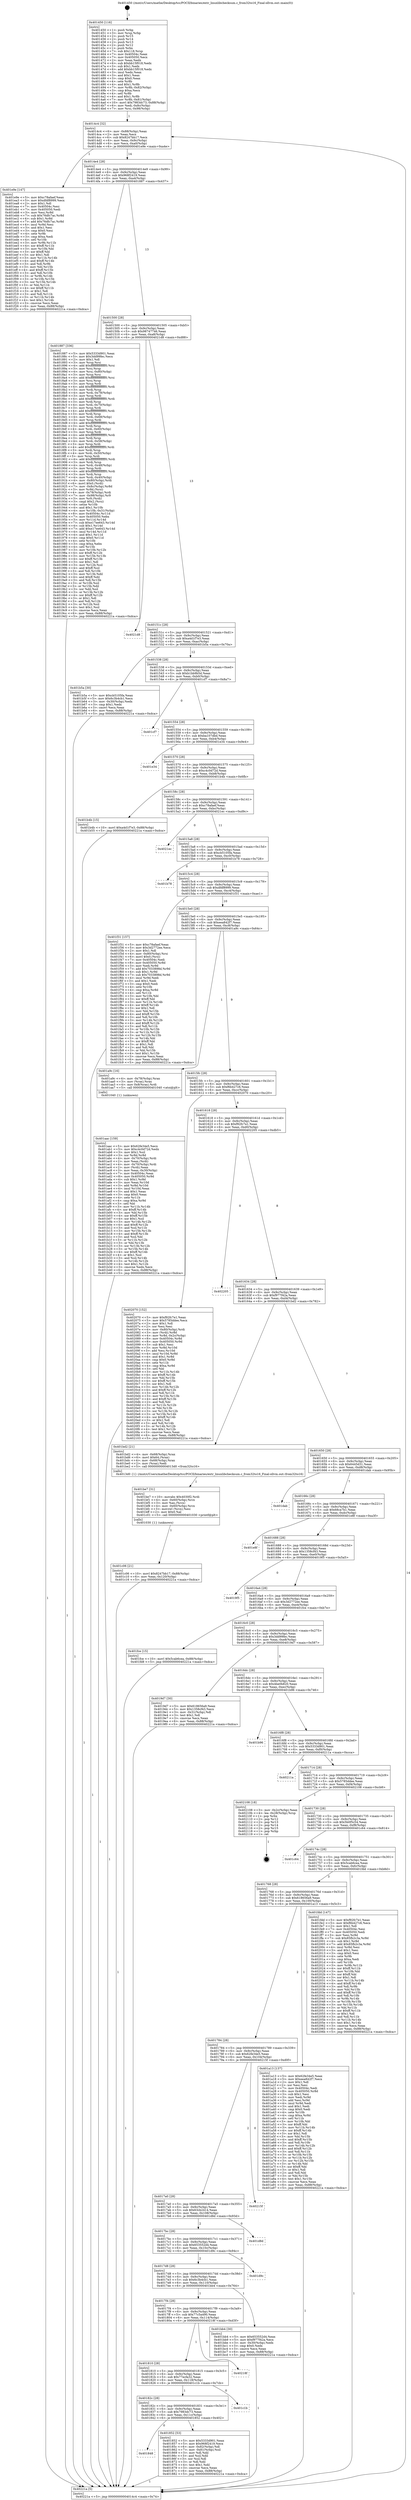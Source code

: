 digraph "0x401450" {
  label = "0x401450 (/mnt/c/Users/mathe/Desktop/tcc/POCII/binaries/extr_linuxlibchecksum.c_from32to16_Final-ollvm.out::main(0))"
  labelloc = "t"
  node[shape=record]

  Entry [label="",width=0.3,height=0.3,shape=circle,fillcolor=black,style=filled]
  "0x4014c4" [label="{
     0x4014c4 [32]\l
     | [instrs]\l
     &nbsp;&nbsp;0x4014c4 \<+6\>: mov -0x88(%rbp),%eax\l
     &nbsp;&nbsp;0x4014ca \<+2\>: mov %eax,%ecx\l
     &nbsp;&nbsp;0x4014cc \<+6\>: sub $0x8247bb17,%ecx\l
     &nbsp;&nbsp;0x4014d2 \<+6\>: mov %eax,-0x9c(%rbp)\l
     &nbsp;&nbsp;0x4014d8 \<+6\>: mov %ecx,-0xa0(%rbp)\l
     &nbsp;&nbsp;0x4014de \<+6\>: je 0000000000401e9e \<main+0xa4e\>\l
  }"]
  "0x401e9e" [label="{
     0x401e9e [147]\l
     | [instrs]\l
     &nbsp;&nbsp;0x401e9e \<+5\>: mov $0xc78afaef,%eax\l
     &nbsp;&nbsp;0x401ea3 \<+5\>: mov $0xdfdf8999,%ecx\l
     &nbsp;&nbsp;0x401ea8 \<+2\>: mov $0x1,%dl\l
     &nbsp;&nbsp;0x401eaa \<+7\>: mov 0x40504c,%esi\l
     &nbsp;&nbsp;0x401eb1 \<+7\>: mov 0x405050,%edi\l
     &nbsp;&nbsp;0x401eb8 \<+3\>: mov %esi,%r8d\l
     &nbsp;&nbsp;0x401ebb \<+7\>: sub $0x76dfc7ac,%r8d\l
     &nbsp;&nbsp;0x401ec2 \<+4\>: sub $0x1,%r8d\l
     &nbsp;&nbsp;0x401ec6 \<+7\>: add $0x76dfc7ac,%r8d\l
     &nbsp;&nbsp;0x401ecd \<+4\>: imul %r8d,%esi\l
     &nbsp;&nbsp;0x401ed1 \<+3\>: and $0x1,%esi\l
     &nbsp;&nbsp;0x401ed4 \<+3\>: cmp $0x0,%esi\l
     &nbsp;&nbsp;0x401ed7 \<+4\>: sete %r9b\l
     &nbsp;&nbsp;0x401edb \<+3\>: cmp $0xa,%edi\l
     &nbsp;&nbsp;0x401ede \<+4\>: setl %r10b\l
     &nbsp;&nbsp;0x401ee2 \<+3\>: mov %r9b,%r11b\l
     &nbsp;&nbsp;0x401ee5 \<+4\>: xor $0xff,%r11b\l
     &nbsp;&nbsp;0x401ee9 \<+3\>: mov %r10b,%bl\l
     &nbsp;&nbsp;0x401eec \<+3\>: xor $0xff,%bl\l
     &nbsp;&nbsp;0x401eef \<+3\>: xor $0x1,%dl\l
     &nbsp;&nbsp;0x401ef2 \<+3\>: mov %r11b,%r14b\l
     &nbsp;&nbsp;0x401ef5 \<+4\>: and $0xff,%r14b\l
     &nbsp;&nbsp;0x401ef9 \<+3\>: and %dl,%r9b\l
     &nbsp;&nbsp;0x401efc \<+3\>: mov %bl,%r15b\l
     &nbsp;&nbsp;0x401eff \<+4\>: and $0xff,%r15b\l
     &nbsp;&nbsp;0x401f03 \<+3\>: and %dl,%r10b\l
     &nbsp;&nbsp;0x401f06 \<+3\>: or %r9b,%r14b\l
     &nbsp;&nbsp;0x401f09 \<+3\>: or %r10b,%r15b\l
     &nbsp;&nbsp;0x401f0c \<+3\>: xor %r15b,%r14b\l
     &nbsp;&nbsp;0x401f0f \<+3\>: or %bl,%r11b\l
     &nbsp;&nbsp;0x401f12 \<+4\>: xor $0xff,%r11b\l
     &nbsp;&nbsp;0x401f16 \<+3\>: or $0x1,%dl\l
     &nbsp;&nbsp;0x401f19 \<+3\>: and %dl,%r11b\l
     &nbsp;&nbsp;0x401f1c \<+3\>: or %r11b,%r14b\l
     &nbsp;&nbsp;0x401f1f \<+4\>: test $0x1,%r14b\l
     &nbsp;&nbsp;0x401f23 \<+3\>: cmovne %ecx,%eax\l
     &nbsp;&nbsp;0x401f26 \<+6\>: mov %eax,-0x88(%rbp)\l
     &nbsp;&nbsp;0x401f2c \<+5\>: jmp 000000000040221a \<main+0xdca\>\l
  }"]
  "0x4014e4" [label="{
     0x4014e4 [28]\l
     | [instrs]\l
     &nbsp;&nbsp;0x4014e4 \<+5\>: jmp 00000000004014e9 \<main+0x99\>\l
     &nbsp;&nbsp;0x4014e9 \<+6\>: mov -0x9c(%rbp),%eax\l
     &nbsp;&nbsp;0x4014ef \<+5\>: sub $0x968f2419,%eax\l
     &nbsp;&nbsp;0x4014f4 \<+6\>: mov %eax,-0xa4(%rbp)\l
     &nbsp;&nbsp;0x4014fa \<+6\>: je 0000000000401887 \<main+0x437\>\l
  }"]
  Exit [label="",width=0.3,height=0.3,shape=circle,fillcolor=black,style=filled,peripheries=2]
  "0x401887" [label="{
     0x401887 [336]\l
     | [instrs]\l
     &nbsp;&nbsp;0x401887 \<+5\>: mov $0x5333d901,%eax\l
     &nbsp;&nbsp;0x40188c \<+5\>: mov $0x3dd99fec,%ecx\l
     &nbsp;&nbsp;0x401891 \<+2\>: mov $0x1,%dl\l
     &nbsp;&nbsp;0x401893 \<+3\>: mov %rsp,%rsi\l
     &nbsp;&nbsp;0x401896 \<+4\>: add $0xfffffffffffffff0,%rsi\l
     &nbsp;&nbsp;0x40189a \<+3\>: mov %rsi,%rsp\l
     &nbsp;&nbsp;0x40189d \<+4\>: mov %rsi,-0x80(%rbp)\l
     &nbsp;&nbsp;0x4018a1 \<+3\>: mov %rsp,%rsi\l
     &nbsp;&nbsp;0x4018a4 \<+4\>: add $0xfffffffffffffff0,%rsi\l
     &nbsp;&nbsp;0x4018a8 \<+3\>: mov %rsi,%rsp\l
     &nbsp;&nbsp;0x4018ab \<+3\>: mov %rsp,%rdi\l
     &nbsp;&nbsp;0x4018ae \<+4\>: add $0xfffffffffffffff0,%rdi\l
     &nbsp;&nbsp;0x4018b2 \<+3\>: mov %rdi,%rsp\l
     &nbsp;&nbsp;0x4018b5 \<+4\>: mov %rdi,-0x78(%rbp)\l
     &nbsp;&nbsp;0x4018b9 \<+3\>: mov %rsp,%rdi\l
     &nbsp;&nbsp;0x4018bc \<+4\>: add $0xfffffffffffffff0,%rdi\l
     &nbsp;&nbsp;0x4018c0 \<+3\>: mov %rdi,%rsp\l
     &nbsp;&nbsp;0x4018c3 \<+4\>: mov %rdi,-0x70(%rbp)\l
     &nbsp;&nbsp;0x4018c7 \<+3\>: mov %rsp,%rdi\l
     &nbsp;&nbsp;0x4018ca \<+4\>: add $0xfffffffffffffff0,%rdi\l
     &nbsp;&nbsp;0x4018ce \<+3\>: mov %rdi,%rsp\l
     &nbsp;&nbsp;0x4018d1 \<+4\>: mov %rdi,-0x68(%rbp)\l
     &nbsp;&nbsp;0x4018d5 \<+3\>: mov %rsp,%rdi\l
     &nbsp;&nbsp;0x4018d8 \<+4\>: add $0xfffffffffffffff0,%rdi\l
     &nbsp;&nbsp;0x4018dc \<+3\>: mov %rdi,%rsp\l
     &nbsp;&nbsp;0x4018df \<+4\>: mov %rdi,-0x60(%rbp)\l
     &nbsp;&nbsp;0x4018e3 \<+3\>: mov %rsp,%rdi\l
     &nbsp;&nbsp;0x4018e6 \<+4\>: add $0xfffffffffffffff0,%rdi\l
     &nbsp;&nbsp;0x4018ea \<+3\>: mov %rdi,%rsp\l
     &nbsp;&nbsp;0x4018ed \<+4\>: mov %rdi,-0x58(%rbp)\l
     &nbsp;&nbsp;0x4018f1 \<+3\>: mov %rsp,%rdi\l
     &nbsp;&nbsp;0x4018f4 \<+4\>: add $0xfffffffffffffff0,%rdi\l
     &nbsp;&nbsp;0x4018f8 \<+3\>: mov %rdi,%rsp\l
     &nbsp;&nbsp;0x4018fb \<+4\>: mov %rdi,-0x50(%rbp)\l
     &nbsp;&nbsp;0x4018ff \<+3\>: mov %rsp,%rdi\l
     &nbsp;&nbsp;0x401902 \<+4\>: add $0xfffffffffffffff0,%rdi\l
     &nbsp;&nbsp;0x401906 \<+3\>: mov %rdi,%rsp\l
     &nbsp;&nbsp;0x401909 \<+4\>: mov %rdi,-0x48(%rbp)\l
     &nbsp;&nbsp;0x40190d \<+3\>: mov %rsp,%rdi\l
     &nbsp;&nbsp;0x401910 \<+4\>: add $0xfffffffffffffff0,%rdi\l
     &nbsp;&nbsp;0x401914 \<+3\>: mov %rdi,%rsp\l
     &nbsp;&nbsp;0x401917 \<+4\>: mov %rdi,-0x40(%rbp)\l
     &nbsp;&nbsp;0x40191b \<+4\>: mov -0x80(%rbp),%rdi\l
     &nbsp;&nbsp;0x40191f \<+6\>: movl $0x0,(%rdi)\l
     &nbsp;&nbsp;0x401925 \<+7\>: mov -0x8c(%rbp),%r8d\l
     &nbsp;&nbsp;0x40192c \<+3\>: mov %r8d,(%rsi)\l
     &nbsp;&nbsp;0x40192f \<+4\>: mov -0x78(%rbp),%rdi\l
     &nbsp;&nbsp;0x401933 \<+7\>: mov -0x98(%rbp),%r9\l
     &nbsp;&nbsp;0x40193a \<+3\>: mov %r9,(%rdi)\l
     &nbsp;&nbsp;0x40193d \<+3\>: cmpl $0x2,(%rsi)\l
     &nbsp;&nbsp;0x401940 \<+4\>: setne %r10b\l
     &nbsp;&nbsp;0x401944 \<+4\>: and $0x1,%r10b\l
     &nbsp;&nbsp;0x401948 \<+4\>: mov %r10b,-0x31(%rbp)\l
     &nbsp;&nbsp;0x40194c \<+8\>: mov 0x40504c,%r11d\l
     &nbsp;&nbsp;0x401954 \<+7\>: mov 0x405050,%ebx\l
     &nbsp;&nbsp;0x40195b \<+3\>: mov %r11d,%r14d\l
     &nbsp;&nbsp;0x40195e \<+7\>: sub $0xe17ee643,%r14d\l
     &nbsp;&nbsp;0x401965 \<+4\>: sub $0x1,%r14d\l
     &nbsp;&nbsp;0x401969 \<+7\>: add $0xe17ee643,%r14d\l
     &nbsp;&nbsp;0x401970 \<+4\>: imul %r14d,%r11d\l
     &nbsp;&nbsp;0x401974 \<+4\>: and $0x1,%r11d\l
     &nbsp;&nbsp;0x401978 \<+4\>: cmp $0x0,%r11d\l
     &nbsp;&nbsp;0x40197c \<+4\>: sete %r10b\l
     &nbsp;&nbsp;0x401980 \<+3\>: cmp $0xa,%ebx\l
     &nbsp;&nbsp;0x401983 \<+4\>: setl %r15b\l
     &nbsp;&nbsp;0x401987 \<+3\>: mov %r10b,%r12b\l
     &nbsp;&nbsp;0x40198a \<+4\>: xor $0xff,%r12b\l
     &nbsp;&nbsp;0x40198e \<+3\>: mov %r15b,%r13b\l
     &nbsp;&nbsp;0x401991 \<+4\>: xor $0xff,%r13b\l
     &nbsp;&nbsp;0x401995 \<+3\>: xor $0x1,%dl\l
     &nbsp;&nbsp;0x401998 \<+3\>: mov %r12b,%sil\l
     &nbsp;&nbsp;0x40199b \<+4\>: and $0xff,%sil\l
     &nbsp;&nbsp;0x40199f \<+3\>: and %dl,%r10b\l
     &nbsp;&nbsp;0x4019a2 \<+3\>: mov %r13b,%dil\l
     &nbsp;&nbsp;0x4019a5 \<+4\>: and $0xff,%dil\l
     &nbsp;&nbsp;0x4019a9 \<+3\>: and %dl,%r15b\l
     &nbsp;&nbsp;0x4019ac \<+3\>: or %r10b,%sil\l
     &nbsp;&nbsp;0x4019af \<+3\>: or %r15b,%dil\l
     &nbsp;&nbsp;0x4019b2 \<+3\>: xor %dil,%sil\l
     &nbsp;&nbsp;0x4019b5 \<+3\>: or %r13b,%r12b\l
     &nbsp;&nbsp;0x4019b8 \<+4\>: xor $0xff,%r12b\l
     &nbsp;&nbsp;0x4019bc \<+3\>: or $0x1,%dl\l
     &nbsp;&nbsp;0x4019bf \<+3\>: and %dl,%r12b\l
     &nbsp;&nbsp;0x4019c2 \<+3\>: or %r12b,%sil\l
     &nbsp;&nbsp;0x4019c5 \<+4\>: test $0x1,%sil\l
     &nbsp;&nbsp;0x4019c9 \<+3\>: cmovne %ecx,%eax\l
     &nbsp;&nbsp;0x4019cc \<+6\>: mov %eax,-0x88(%rbp)\l
     &nbsp;&nbsp;0x4019d2 \<+5\>: jmp 000000000040221a \<main+0xdca\>\l
  }"]
  "0x401500" [label="{
     0x401500 [28]\l
     | [instrs]\l
     &nbsp;&nbsp;0x401500 \<+5\>: jmp 0000000000401505 \<main+0xb5\>\l
     &nbsp;&nbsp;0x401505 \<+6\>: mov -0x9c(%rbp),%eax\l
     &nbsp;&nbsp;0x40150b \<+5\>: sub $0x98747746,%eax\l
     &nbsp;&nbsp;0x401510 \<+6\>: mov %eax,-0xa8(%rbp)\l
     &nbsp;&nbsp;0x401516 \<+6\>: je 00000000004021d8 \<main+0xd88\>\l
  }"]
  "0x401c06" [label="{
     0x401c06 [21]\l
     | [instrs]\l
     &nbsp;&nbsp;0x401c06 \<+10\>: movl $0x8247bb17,-0x88(%rbp)\l
     &nbsp;&nbsp;0x401c10 \<+6\>: mov %eax,-0x120(%rbp)\l
     &nbsp;&nbsp;0x401c16 \<+5\>: jmp 000000000040221a \<main+0xdca\>\l
  }"]
  "0x4021d8" [label="{
     0x4021d8\l
  }", style=dashed]
  "0x40151c" [label="{
     0x40151c [28]\l
     | [instrs]\l
     &nbsp;&nbsp;0x40151c \<+5\>: jmp 0000000000401521 \<main+0xd1\>\l
     &nbsp;&nbsp;0x401521 \<+6\>: mov -0x9c(%rbp),%eax\l
     &nbsp;&nbsp;0x401527 \<+5\>: sub $0xa4d1f7e3,%eax\l
     &nbsp;&nbsp;0x40152c \<+6\>: mov %eax,-0xac(%rbp)\l
     &nbsp;&nbsp;0x401532 \<+6\>: je 0000000000401b5a \<main+0x70a\>\l
  }"]
  "0x401be7" [label="{
     0x401be7 [31]\l
     | [instrs]\l
     &nbsp;&nbsp;0x401be7 \<+10\>: movabs $0x4030f2,%rdi\l
     &nbsp;&nbsp;0x401bf1 \<+4\>: mov -0x60(%rbp),%rcx\l
     &nbsp;&nbsp;0x401bf5 \<+3\>: mov %ax,(%rcx)\l
     &nbsp;&nbsp;0x401bf8 \<+4\>: mov -0x60(%rbp),%rcx\l
     &nbsp;&nbsp;0x401bfc \<+3\>: movzwl (%rcx),%esi\l
     &nbsp;&nbsp;0x401bff \<+2\>: mov $0x0,%al\l
     &nbsp;&nbsp;0x401c01 \<+5\>: call 0000000000401030 \<printf@plt\>\l
     | [calls]\l
     &nbsp;&nbsp;0x401030 \{1\} (unknown)\l
  }"]
  "0x401b5a" [label="{
     0x401b5a [30]\l
     | [instrs]\l
     &nbsp;&nbsp;0x401b5a \<+5\>: mov $0xcb5105fa,%eax\l
     &nbsp;&nbsp;0x401b5f \<+5\>: mov $0x6c3b4cb1,%ecx\l
     &nbsp;&nbsp;0x401b64 \<+3\>: mov -0x30(%rbp),%edx\l
     &nbsp;&nbsp;0x401b67 \<+3\>: cmp $0x1,%edx\l
     &nbsp;&nbsp;0x401b6a \<+3\>: cmovl %ecx,%eax\l
     &nbsp;&nbsp;0x401b6d \<+6\>: mov %eax,-0x88(%rbp)\l
     &nbsp;&nbsp;0x401b73 \<+5\>: jmp 000000000040221a \<main+0xdca\>\l
  }"]
  "0x401538" [label="{
     0x401538 [28]\l
     | [instrs]\l
     &nbsp;&nbsp;0x401538 \<+5\>: jmp 000000000040153d \<main+0xed\>\l
     &nbsp;&nbsp;0x40153d \<+6\>: mov -0x9c(%rbp),%eax\l
     &nbsp;&nbsp;0x401543 \<+5\>: sub $0xb1bb9b5d,%eax\l
     &nbsp;&nbsp;0x401548 \<+6\>: mov %eax,-0xb0(%rbp)\l
     &nbsp;&nbsp;0x40154e \<+6\>: je 0000000000401cf7 \<main+0x8a7\>\l
  }"]
  "0x401aac" [label="{
     0x401aac [159]\l
     | [instrs]\l
     &nbsp;&nbsp;0x401aac \<+5\>: mov $0x62fe34e5,%ecx\l
     &nbsp;&nbsp;0x401ab1 \<+5\>: mov $0xc4c0d72d,%edx\l
     &nbsp;&nbsp;0x401ab6 \<+3\>: mov $0x1,%sil\l
     &nbsp;&nbsp;0x401ab9 \<+3\>: xor %r8d,%r8d\l
     &nbsp;&nbsp;0x401abc \<+4\>: mov -0x70(%rbp),%rdi\l
     &nbsp;&nbsp;0x401ac0 \<+2\>: mov %eax,(%rdi)\l
     &nbsp;&nbsp;0x401ac2 \<+4\>: mov -0x70(%rbp),%rdi\l
     &nbsp;&nbsp;0x401ac6 \<+2\>: mov (%rdi),%eax\l
     &nbsp;&nbsp;0x401ac8 \<+3\>: mov %eax,-0x30(%rbp)\l
     &nbsp;&nbsp;0x401acb \<+7\>: mov 0x40504c,%eax\l
     &nbsp;&nbsp;0x401ad2 \<+8\>: mov 0x405050,%r9d\l
     &nbsp;&nbsp;0x401ada \<+4\>: sub $0x1,%r8d\l
     &nbsp;&nbsp;0x401ade \<+3\>: mov %eax,%r10d\l
     &nbsp;&nbsp;0x401ae1 \<+3\>: add %r8d,%r10d\l
     &nbsp;&nbsp;0x401ae4 \<+4\>: imul %r10d,%eax\l
     &nbsp;&nbsp;0x401ae8 \<+3\>: and $0x1,%eax\l
     &nbsp;&nbsp;0x401aeb \<+3\>: cmp $0x0,%eax\l
     &nbsp;&nbsp;0x401aee \<+4\>: sete %r11b\l
     &nbsp;&nbsp;0x401af2 \<+4\>: cmp $0xa,%r9d\l
     &nbsp;&nbsp;0x401af6 \<+3\>: setl %bl\l
     &nbsp;&nbsp;0x401af9 \<+3\>: mov %r11b,%r14b\l
     &nbsp;&nbsp;0x401afc \<+4\>: xor $0xff,%r14b\l
     &nbsp;&nbsp;0x401b00 \<+3\>: mov %bl,%r15b\l
     &nbsp;&nbsp;0x401b03 \<+4\>: xor $0xff,%r15b\l
     &nbsp;&nbsp;0x401b07 \<+4\>: xor $0x1,%sil\l
     &nbsp;&nbsp;0x401b0b \<+3\>: mov %r14b,%r12b\l
     &nbsp;&nbsp;0x401b0e \<+4\>: and $0xff,%r12b\l
     &nbsp;&nbsp;0x401b12 \<+3\>: and %sil,%r11b\l
     &nbsp;&nbsp;0x401b15 \<+3\>: mov %r15b,%r13b\l
     &nbsp;&nbsp;0x401b18 \<+4\>: and $0xff,%r13b\l
     &nbsp;&nbsp;0x401b1c \<+3\>: and %sil,%bl\l
     &nbsp;&nbsp;0x401b1f \<+3\>: or %r11b,%r12b\l
     &nbsp;&nbsp;0x401b22 \<+3\>: or %bl,%r13b\l
     &nbsp;&nbsp;0x401b25 \<+3\>: xor %r13b,%r12b\l
     &nbsp;&nbsp;0x401b28 \<+3\>: or %r15b,%r14b\l
     &nbsp;&nbsp;0x401b2b \<+4\>: xor $0xff,%r14b\l
     &nbsp;&nbsp;0x401b2f \<+4\>: or $0x1,%sil\l
     &nbsp;&nbsp;0x401b33 \<+3\>: and %sil,%r14b\l
     &nbsp;&nbsp;0x401b36 \<+3\>: or %r14b,%r12b\l
     &nbsp;&nbsp;0x401b39 \<+4\>: test $0x1,%r12b\l
     &nbsp;&nbsp;0x401b3d \<+3\>: cmovne %edx,%ecx\l
     &nbsp;&nbsp;0x401b40 \<+6\>: mov %ecx,-0x88(%rbp)\l
     &nbsp;&nbsp;0x401b46 \<+5\>: jmp 000000000040221a \<main+0xdca\>\l
  }"]
  "0x401cf7" [label="{
     0x401cf7\l
  }", style=dashed]
  "0x401554" [label="{
     0x401554 [28]\l
     | [instrs]\l
     &nbsp;&nbsp;0x401554 \<+5\>: jmp 0000000000401559 \<main+0x109\>\l
     &nbsp;&nbsp;0x401559 \<+6\>: mov -0x9c(%rbp),%eax\l
     &nbsp;&nbsp;0x40155f \<+5\>: sub $0xba107dbd,%eax\l
     &nbsp;&nbsp;0x401564 \<+6\>: mov %eax,-0xb4(%rbp)\l
     &nbsp;&nbsp;0x40156a \<+6\>: je 0000000000401e34 \<main+0x9e4\>\l
  }"]
  "0x401450" [label="{
     0x401450 [116]\l
     | [instrs]\l
     &nbsp;&nbsp;0x401450 \<+1\>: push %rbp\l
     &nbsp;&nbsp;0x401451 \<+3\>: mov %rsp,%rbp\l
     &nbsp;&nbsp;0x401454 \<+2\>: push %r15\l
     &nbsp;&nbsp;0x401456 \<+2\>: push %r14\l
     &nbsp;&nbsp;0x401458 \<+2\>: push %r13\l
     &nbsp;&nbsp;0x40145a \<+2\>: push %r12\l
     &nbsp;&nbsp;0x40145c \<+1\>: push %rbx\l
     &nbsp;&nbsp;0x40145d \<+7\>: sub $0x118,%rsp\l
     &nbsp;&nbsp;0x401464 \<+7\>: mov 0x40504c,%eax\l
     &nbsp;&nbsp;0x40146b \<+7\>: mov 0x405050,%ecx\l
     &nbsp;&nbsp;0x401472 \<+2\>: mov %eax,%edx\l
     &nbsp;&nbsp;0x401474 \<+6\>: sub $0xbb15f018,%edx\l
     &nbsp;&nbsp;0x40147a \<+3\>: sub $0x1,%edx\l
     &nbsp;&nbsp;0x40147d \<+6\>: add $0xbb15f018,%edx\l
     &nbsp;&nbsp;0x401483 \<+3\>: imul %edx,%eax\l
     &nbsp;&nbsp;0x401486 \<+3\>: and $0x1,%eax\l
     &nbsp;&nbsp;0x401489 \<+3\>: cmp $0x0,%eax\l
     &nbsp;&nbsp;0x40148c \<+4\>: sete %r8b\l
     &nbsp;&nbsp;0x401490 \<+4\>: and $0x1,%r8b\l
     &nbsp;&nbsp;0x401494 \<+7\>: mov %r8b,-0x82(%rbp)\l
     &nbsp;&nbsp;0x40149b \<+3\>: cmp $0xa,%ecx\l
     &nbsp;&nbsp;0x40149e \<+4\>: setl %r8b\l
     &nbsp;&nbsp;0x4014a2 \<+4\>: and $0x1,%r8b\l
     &nbsp;&nbsp;0x4014a6 \<+7\>: mov %r8b,-0x81(%rbp)\l
     &nbsp;&nbsp;0x4014ad \<+10\>: movl $0x7983dc73,-0x88(%rbp)\l
     &nbsp;&nbsp;0x4014b7 \<+6\>: mov %edi,-0x8c(%rbp)\l
     &nbsp;&nbsp;0x4014bd \<+7\>: mov %rsi,-0x98(%rbp)\l
  }"]
  "0x401e34" [label="{
     0x401e34\l
  }", style=dashed]
  "0x401570" [label="{
     0x401570 [28]\l
     | [instrs]\l
     &nbsp;&nbsp;0x401570 \<+5\>: jmp 0000000000401575 \<main+0x125\>\l
     &nbsp;&nbsp;0x401575 \<+6\>: mov -0x9c(%rbp),%eax\l
     &nbsp;&nbsp;0x40157b \<+5\>: sub $0xc4c0d72d,%eax\l
     &nbsp;&nbsp;0x401580 \<+6\>: mov %eax,-0xb8(%rbp)\l
     &nbsp;&nbsp;0x401586 \<+6\>: je 0000000000401b4b \<main+0x6fb\>\l
  }"]
  "0x40221a" [label="{
     0x40221a [5]\l
     | [instrs]\l
     &nbsp;&nbsp;0x40221a \<+5\>: jmp 00000000004014c4 \<main+0x74\>\l
  }"]
  "0x401b4b" [label="{
     0x401b4b [15]\l
     | [instrs]\l
     &nbsp;&nbsp;0x401b4b \<+10\>: movl $0xa4d1f7e3,-0x88(%rbp)\l
     &nbsp;&nbsp;0x401b55 \<+5\>: jmp 000000000040221a \<main+0xdca\>\l
  }"]
  "0x40158c" [label="{
     0x40158c [28]\l
     | [instrs]\l
     &nbsp;&nbsp;0x40158c \<+5\>: jmp 0000000000401591 \<main+0x141\>\l
     &nbsp;&nbsp;0x401591 \<+6\>: mov -0x9c(%rbp),%eax\l
     &nbsp;&nbsp;0x401597 \<+5\>: sub $0xc78afaef,%eax\l
     &nbsp;&nbsp;0x40159c \<+6\>: mov %eax,-0xbc(%rbp)\l
     &nbsp;&nbsp;0x4015a2 \<+6\>: je 00000000004021ec \<main+0xd9c\>\l
  }"]
  "0x401848" [label="{
     0x401848\l
  }", style=dashed]
  "0x4021ec" [label="{
     0x4021ec\l
  }", style=dashed]
  "0x4015a8" [label="{
     0x4015a8 [28]\l
     | [instrs]\l
     &nbsp;&nbsp;0x4015a8 \<+5\>: jmp 00000000004015ad \<main+0x15d\>\l
     &nbsp;&nbsp;0x4015ad \<+6\>: mov -0x9c(%rbp),%eax\l
     &nbsp;&nbsp;0x4015b3 \<+5\>: sub $0xcb5105fa,%eax\l
     &nbsp;&nbsp;0x4015b8 \<+6\>: mov %eax,-0xc0(%rbp)\l
     &nbsp;&nbsp;0x4015be \<+6\>: je 0000000000401b78 \<main+0x728\>\l
  }"]
  "0x401852" [label="{
     0x401852 [53]\l
     | [instrs]\l
     &nbsp;&nbsp;0x401852 \<+5\>: mov $0x5333d901,%eax\l
     &nbsp;&nbsp;0x401857 \<+5\>: mov $0x968f2419,%ecx\l
     &nbsp;&nbsp;0x40185c \<+6\>: mov -0x82(%rbp),%dl\l
     &nbsp;&nbsp;0x401862 \<+7\>: mov -0x81(%rbp),%sil\l
     &nbsp;&nbsp;0x401869 \<+3\>: mov %dl,%dil\l
     &nbsp;&nbsp;0x40186c \<+3\>: and %sil,%dil\l
     &nbsp;&nbsp;0x40186f \<+3\>: xor %sil,%dl\l
     &nbsp;&nbsp;0x401872 \<+3\>: or %dl,%dil\l
     &nbsp;&nbsp;0x401875 \<+4\>: test $0x1,%dil\l
     &nbsp;&nbsp;0x401879 \<+3\>: cmovne %ecx,%eax\l
     &nbsp;&nbsp;0x40187c \<+6\>: mov %eax,-0x88(%rbp)\l
     &nbsp;&nbsp;0x401882 \<+5\>: jmp 000000000040221a \<main+0xdca\>\l
  }"]
  "0x401b78" [label="{
     0x401b78\l
  }", style=dashed]
  "0x4015c4" [label="{
     0x4015c4 [28]\l
     | [instrs]\l
     &nbsp;&nbsp;0x4015c4 \<+5\>: jmp 00000000004015c9 \<main+0x179\>\l
     &nbsp;&nbsp;0x4015c9 \<+6\>: mov -0x9c(%rbp),%eax\l
     &nbsp;&nbsp;0x4015cf \<+5\>: sub $0xdfdf8999,%eax\l
     &nbsp;&nbsp;0x4015d4 \<+6\>: mov %eax,-0xc4(%rbp)\l
     &nbsp;&nbsp;0x4015da \<+6\>: je 0000000000401f31 \<main+0xae1\>\l
  }"]
  "0x40182c" [label="{
     0x40182c [28]\l
     | [instrs]\l
     &nbsp;&nbsp;0x40182c \<+5\>: jmp 0000000000401831 \<main+0x3e1\>\l
     &nbsp;&nbsp;0x401831 \<+6\>: mov -0x9c(%rbp),%eax\l
     &nbsp;&nbsp;0x401837 \<+5\>: sub $0x7983dc73,%eax\l
     &nbsp;&nbsp;0x40183c \<+6\>: mov %eax,-0x11c(%rbp)\l
     &nbsp;&nbsp;0x401842 \<+6\>: je 0000000000401852 \<main+0x402\>\l
  }"]
  "0x401f31" [label="{
     0x401f31 [157]\l
     | [instrs]\l
     &nbsp;&nbsp;0x401f31 \<+5\>: mov $0xc78afaef,%eax\l
     &nbsp;&nbsp;0x401f36 \<+5\>: mov $0x3d2772ee,%ecx\l
     &nbsp;&nbsp;0x401f3b \<+2\>: mov $0x1,%dl\l
     &nbsp;&nbsp;0x401f3d \<+4\>: mov -0x80(%rbp),%rsi\l
     &nbsp;&nbsp;0x401f41 \<+6\>: movl $0x0,(%rsi)\l
     &nbsp;&nbsp;0x401f47 \<+7\>: mov 0x40504c,%edi\l
     &nbsp;&nbsp;0x401f4e \<+8\>: mov 0x405050,%r8d\l
     &nbsp;&nbsp;0x401f56 \<+3\>: mov %edi,%r9d\l
     &nbsp;&nbsp;0x401f59 \<+7\>: add $0x7033898d,%r9d\l
     &nbsp;&nbsp;0x401f60 \<+4\>: sub $0x1,%r9d\l
     &nbsp;&nbsp;0x401f64 \<+7\>: sub $0x7033898d,%r9d\l
     &nbsp;&nbsp;0x401f6b \<+4\>: imul %r9d,%edi\l
     &nbsp;&nbsp;0x401f6f \<+3\>: and $0x1,%edi\l
     &nbsp;&nbsp;0x401f72 \<+3\>: cmp $0x0,%edi\l
     &nbsp;&nbsp;0x401f75 \<+4\>: sete %r10b\l
     &nbsp;&nbsp;0x401f79 \<+4\>: cmp $0xa,%r8d\l
     &nbsp;&nbsp;0x401f7d \<+4\>: setl %r11b\l
     &nbsp;&nbsp;0x401f81 \<+3\>: mov %r10b,%bl\l
     &nbsp;&nbsp;0x401f84 \<+3\>: xor $0xff,%bl\l
     &nbsp;&nbsp;0x401f87 \<+3\>: mov %r11b,%r14b\l
     &nbsp;&nbsp;0x401f8a \<+4\>: xor $0xff,%r14b\l
     &nbsp;&nbsp;0x401f8e \<+3\>: xor $0x1,%dl\l
     &nbsp;&nbsp;0x401f91 \<+3\>: mov %bl,%r15b\l
     &nbsp;&nbsp;0x401f94 \<+4\>: and $0xff,%r15b\l
     &nbsp;&nbsp;0x401f98 \<+3\>: and %dl,%r10b\l
     &nbsp;&nbsp;0x401f9b \<+3\>: mov %r14b,%r12b\l
     &nbsp;&nbsp;0x401f9e \<+4\>: and $0xff,%r12b\l
     &nbsp;&nbsp;0x401fa2 \<+3\>: and %dl,%r11b\l
     &nbsp;&nbsp;0x401fa5 \<+3\>: or %r10b,%r15b\l
     &nbsp;&nbsp;0x401fa8 \<+3\>: or %r11b,%r12b\l
     &nbsp;&nbsp;0x401fab \<+3\>: xor %r12b,%r15b\l
     &nbsp;&nbsp;0x401fae \<+3\>: or %r14b,%bl\l
     &nbsp;&nbsp;0x401fb1 \<+3\>: xor $0xff,%bl\l
     &nbsp;&nbsp;0x401fb4 \<+3\>: or $0x1,%dl\l
     &nbsp;&nbsp;0x401fb7 \<+2\>: and %dl,%bl\l
     &nbsp;&nbsp;0x401fb9 \<+3\>: or %bl,%r15b\l
     &nbsp;&nbsp;0x401fbc \<+4\>: test $0x1,%r15b\l
     &nbsp;&nbsp;0x401fc0 \<+3\>: cmovne %ecx,%eax\l
     &nbsp;&nbsp;0x401fc3 \<+6\>: mov %eax,-0x88(%rbp)\l
     &nbsp;&nbsp;0x401fc9 \<+5\>: jmp 000000000040221a \<main+0xdca\>\l
  }"]
  "0x4015e0" [label="{
     0x4015e0 [28]\l
     | [instrs]\l
     &nbsp;&nbsp;0x4015e0 \<+5\>: jmp 00000000004015e5 \<main+0x195\>\l
     &nbsp;&nbsp;0x4015e5 \<+6\>: mov -0x9c(%rbp),%eax\l
     &nbsp;&nbsp;0x4015eb \<+5\>: sub $0xeea842f7,%eax\l
     &nbsp;&nbsp;0x4015f0 \<+6\>: mov %eax,-0xc8(%rbp)\l
     &nbsp;&nbsp;0x4015f6 \<+6\>: je 0000000000401a9c \<main+0x64c\>\l
  }"]
  "0x401c1b" [label="{
     0x401c1b\l
  }", style=dashed]
  "0x401a9c" [label="{
     0x401a9c [16]\l
     | [instrs]\l
     &nbsp;&nbsp;0x401a9c \<+4\>: mov -0x78(%rbp),%rax\l
     &nbsp;&nbsp;0x401aa0 \<+3\>: mov (%rax),%rax\l
     &nbsp;&nbsp;0x401aa3 \<+4\>: mov 0x8(%rax),%rdi\l
     &nbsp;&nbsp;0x401aa7 \<+5\>: call 0000000000401040 \<atoi@plt\>\l
     | [calls]\l
     &nbsp;&nbsp;0x401040 \{1\} (unknown)\l
  }"]
  "0x4015fc" [label="{
     0x4015fc [28]\l
     | [instrs]\l
     &nbsp;&nbsp;0x4015fc \<+5\>: jmp 0000000000401601 \<main+0x1b1\>\l
     &nbsp;&nbsp;0x401601 \<+6\>: mov -0x9c(%rbp),%eax\l
     &nbsp;&nbsp;0x401607 \<+5\>: sub $0xf6b427c6,%eax\l
     &nbsp;&nbsp;0x40160c \<+6\>: mov %eax,-0xcc(%rbp)\l
     &nbsp;&nbsp;0x401612 \<+6\>: je 0000000000402070 \<main+0xc20\>\l
  }"]
  "0x401810" [label="{
     0x401810 [28]\l
     | [instrs]\l
     &nbsp;&nbsp;0x401810 \<+5\>: jmp 0000000000401815 \<main+0x3c5\>\l
     &nbsp;&nbsp;0x401815 \<+6\>: mov -0x9c(%rbp),%eax\l
     &nbsp;&nbsp;0x40181b \<+5\>: sub $0x77ecfa32,%eax\l
     &nbsp;&nbsp;0x401820 \<+6\>: mov %eax,-0x118(%rbp)\l
     &nbsp;&nbsp;0x401826 \<+6\>: je 0000000000401c1b \<main+0x7cb\>\l
  }"]
  "0x402070" [label="{
     0x402070 [152]\l
     | [instrs]\l
     &nbsp;&nbsp;0x402070 \<+5\>: mov $0xf92fc7e1,%eax\l
     &nbsp;&nbsp;0x402075 \<+5\>: mov $0x5785ddee,%ecx\l
     &nbsp;&nbsp;0x40207a \<+2\>: mov $0x1,%dl\l
     &nbsp;&nbsp;0x40207c \<+2\>: xor %esi,%esi\l
     &nbsp;&nbsp;0x40207e \<+4\>: mov -0x80(%rbp),%rdi\l
     &nbsp;&nbsp;0x402082 \<+3\>: mov (%rdi),%r8d\l
     &nbsp;&nbsp;0x402085 \<+4\>: mov %r8d,-0x2c(%rbp)\l
     &nbsp;&nbsp;0x402089 \<+8\>: mov 0x40504c,%r8d\l
     &nbsp;&nbsp;0x402091 \<+8\>: mov 0x405050,%r9d\l
     &nbsp;&nbsp;0x402099 \<+3\>: sub $0x1,%esi\l
     &nbsp;&nbsp;0x40209c \<+3\>: mov %r8d,%r10d\l
     &nbsp;&nbsp;0x40209f \<+3\>: add %esi,%r10d\l
     &nbsp;&nbsp;0x4020a2 \<+4\>: imul %r10d,%r8d\l
     &nbsp;&nbsp;0x4020a6 \<+4\>: and $0x1,%r8d\l
     &nbsp;&nbsp;0x4020aa \<+4\>: cmp $0x0,%r8d\l
     &nbsp;&nbsp;0x4020ae \<+4\>: sete %r11b\l
     &nbsp;&nbsp;0x4020b2 \<+4\>: cmp $0xa,%r9d\l
     &nbsp;&nbsp;0x4020b6 \<+3\>: setl %bl\l
     &nbsp;&nbsp;0x4020b9 \<+3\>: mov %r11b,%r14b\l
     &nbsp;&nbsp;0x4020bc \<+4\>: xor $0xff,%r14b\l
     &nbsp;&nbsp;0x4020c0 \<+3\>: mov %bl,%r15b\l
     &nbsp;&nbsp;0x4020c3 \<+4\>: xor $0xff,%r15b\l
     &nbsp;&nbsp;0x4020c7 \<+3\>: xor $0x1,%dl\l
     &nbsp;&nbsp;0x4020ca \<+3\>: mov %r14b,%r12b\l
     &nbsp;&nbsp;0x4020cd \<+4\>: and $0xff,%r12b\l
     &nbsp;&nbsp;0x4020d1 \<+3\>: and %dl,%r11b\l
     &nbsp;&nbsp;0x4020d4 \<+3\>: mov %r15b,%r13b\l
     &nbsp;&nbsp;0x4020d7 \<+4\>: and $0xff,%r13b\l
     &nbsp;&nbsp;0x4020db \<+2\>: and %dl,%bl\l
     &nbsp;&nbsp;0x4020dd \<+3\>: or %r11b,%r12b\l
     &nbsp;&nbsp;0x4020e0 \<+3\>: or %bl,%r13b\l
     &nbsp;&nbsp;0x4020e3 \<+3\>: xor %r13b,%r12b\l
     &nbsp;&nbsp;0x4020e6 \<+3\>: or %r15b,%r14b\l
     &nbsp;&nbsp;0x4020e9 \<+4\>: xor $0xff,%r14b\l
     &nbsp;&nbsp;0x4020ed \<+3\>: or $0x1,%dl\l
     &nbsp;&nbsp;0x4020f0 \<+3\>: and %dl,%r14b\l
     &nbsp;&nbsp;0x4020f3 \<+3\>: or %r14b,%r12b\l
     &nbsp;&nbsp;0x4020f6 \<+4\>: test $0x1,%r12b\l
     &nbsp;&nbsp;0x4020fa \<+3\>: cmovne %ecx,%eax\l
     &nbsp;&nbsp;0x4020fd \<+6\>: mov %eax,-0x88(%rbp)\l
     &nbsp;&nbsp;0x402103 \<+5\>: jmp 000000000040221a \<main+0xdca\>\l
  }"]
  "0x401618" [label="{
     0x401618 [28]\l
     | [instrs]\l
     &nbsp;&nbsp;0x401618 \<+5\>: jmp 000000000040161d \<main+0x1cd\>\l
     &nbsp;&nbsp;0x40161d \<+6\>: mov -0x9c(%rbp),%eax\l
     &nbsp;&nbsp;0x401623 \<+5\>: sub $0xf92fc7e1,%eax\l
     &nbsp;&nbsp;0x401628 \<+6\>: mov %eax,-0xd0(%rbp)\l
     &nbsp;&nbsp;0x40162e \<+6\>: je 0000000000402205 \<main+0xdb5\>\l
  }"]
  "0x40218f" [label="{
     0x40218f\l
  }", style=dashed]
  "0x402205" [label="{
     0x402205\l
  }", style=dashed]
  "0x401634" [label="{
     0x401634 [28]\l
     | [instrs]\l
     &nbsp;&nbsp;0x401634 \<+5\>: jmp 0000000000401639 \<main+0x1e9\>\l
     &nbsp;&nbsp;0x401639 \<+6\>: mov -0x9c(%rbp),%eax\l
     &nbsp;&nbsp;0x40163f \<+5\>: sub $0xf977f42a,%eax\l
     &nbsp;&nbsp;0x401644 \<+6\>: mov %eax,-0xd4(%rbp)\l
     &nbsp;&nbsp;0x40164a \<+6\>: je 0000000000401bd2 \<main+0x782\>\l
  }"]
  "0x4017f4" [label="{
     0x4017f4 [28]\l
     | [instrs]\l
     &nbsp;&nbsp;0x4017f4 \<+5\>: jmp 00000000004017f9 \<main+0x3a9\>\l
     &nbsp;&nbsp;0x4017f9 \<+6\>: mov -0x9c(%rbp),%eax\l
     &nbsp;&nbsp;0x4017ff \<+5\>: sub $0x77c5a490,%eax\l
     &nbsp;&nbsp;0x401804 \<+6\>: mov %eax,-0x114(%rbp)\l
     &nbsp;&nbsp;0x40180a \<+6\>: je 000000000040218f \<main+0xd3f\>\l
  }"]
  "0x401bd2" [label="{
     0x401bd2 [21]\l
     | [instrs]\l
     &nbsp;&nbsp;0x401bd2 \<+4\>: mov -0x68(%rbp),%rax\l
     &nbsp;&nbsp;0x401bd6 \<+6\>: movl $0x64,(%rax)\l
     &nbsp;&nbsp;0x401bdc \<+4\>: mov -0x68(%rbp),%rax\l
     &nbsp;&nbsp;0x401be0 \<+2\>: mov (%rax),%edi\l
     &nbsp;&nbsp;0x401be2 \<+5\>: call 00000000004013d0 \<from32to16\>\l
     | [calls]\l
     &nbsp;&nbsp;0x4013d0 \{1\} (/mnt/c/Users/mathe/Desktop/tcc/POCII/binaries/extr_linuxlibchecksum.c_from32to16_Final-ollvm.out::from32to16)\l
  }"]
  "0x401650" [label="{
     0x401650 [28]\l
     | [instrs]\l
     &nbsp;&nbsp;0x401650 \<+5\>: jmp 0000000000401655 \<main+0x205\>\l
     &nbsp;&nbsp;0x401655 \<+6\>: mov -0x9c(%rbp),%eax\l
     &nbsp;&nbsp;0x40165b \<+5\>: sub $0x6445d31,%eax\l
     &nbsp;&nbsp;0x401660 \<+6\>: mov %eax,-0xd8(%rbp)\l
     &nbsp;&nbsp;0x401666 \<+6\>: je 0000000000401dab \<main+0x95b\>\l
  }"]
  "0x401bb4" [label="{
     0x401bb4 [30]\l
     | [instrs]\l
     &nbsp;&nbsp;0x401bb4 \<+5\>: mov $0x653552d4,%eax\l
     &nbsp;&nbsp;0x401bb9 \<+5\>: mov $0xf977f42a,%ecx\l
     &nbsp;&nbsp;0x401bbe \<+3\>: mov -0x30(%rbp),%edx\l
     &nbsp;&nbsp;0x401bc1 \<+3\>: cmp $0x0,%edx\l
     &nbsp;&nbsp;0x401bc4 \<+3\>: cmove %ecx,%eax\l
     &nbsp;&nbsp;0x401bc7 \<+6\>: mov %eax,-0x88(%rbp)\l
     &nbsp;&nbsp;0x401bcd \<+5\>: jmp 000000000040221a \<main+0xdca\>\l
  }"]
  "0x401dab" [label="{
     0x401dab\l
  }", style=dashed]
  "0x40166c" [label="{
     0x40166c [28]\l
     | [instrs]\l
     &nbsp;&nbsp;0x40166c \<+5\>: jmp 0000000000401671 \<main+0x221\>\l
     &nbsp;&nbsp;0x401671 \<+6\>: mov -0x9c(%rbp),%eax\l
     &nbsp;&nbsp;0x401677 \<+5\>: sub $0x68ca7b1,%eax\l
     &nbsp;&nbsp;0x40167c \<+6\>: mov %eax,-0xdc(%rbp)\l
     &nbsp;&nbsp;0x401682 \<+6\>: je 0000000000401e8f \<main+0xa3f\>\l
  }"]
  "0x4017d8" [label="{
     0x4017d8 [28]\l
     | [instrs]\l
     &nbsp;&nbsp;0x4017d8 \<+5\>: jmp 00000000004017dd \<main+0x38d\>\l
     &nbsp;&nbsp;0x4017dd \<+6\>: mov -0x9c(%rbp),%eax\l
     &nbsp;&nbsp;0x4017e3 \<+5\>: sub $0x6c3b4cb1,%eax\l
     &nbsp;&nbsp;0x4017e8 \<+6\>: mov %eax,-0x110(%rbp)\l
     &nbsp;&nbsp;0x4017ee \<+6\>: je 0000000000401bb4 \<main+0x764\>\l
  }"]
  "0x401e8f" [label="{
     0x401e8f\l
  }", style=dashed]
  "0x401688" [label="{
     0x401688 [28]\l
     | [instrs]\l
     &nbsp;&nbsp;0x401688 \<+5\>: jmp 000000000040168d \<main+0x23d\>\l
     &nbsp;&nbsp;0x40168d \<+6\>: mov -0x9c(%rbp),%eax\l
     &nbsp;&nbsp;0x401693 \<+5\>: sub $0x1358cf43,%eax\l
     &nbsp;&nbsp;0x401698 \<+6\>: mov %eax,-0xe0(%rbp)\l
     &nbsp;&nbsp;0x40169e \<+6\>: je 00000000004019f5 \<main+0x5a5\>\l
  }"]
  "0x401d9c" [label="{
     0x401d9c\l
  }", style=dashed]
  "0x4019f5" [label="{
     0x4019f5\l
  }", style=dashed]
  "0x4016a4" [label="{
     0x4016a4 [28]\l
     | [instrs]\l
     &nbsp;&nbsp;0x4016a4 \<+5\>: jmp 00000000004016a9 \<main+0x259\>\l
     &nbsp;&nbsp;0x4016a9 \<+6\>: mov -0x9c(%rbp),%eax\l
     &nbsp;&nbsp;0x4016af \<+5\>: sub $0x3d2772ee,%eax\l
     &nbsp;&nbsp;0x4016b4 \<+6\>: mov %eax,-0xe4(%rbp)\l
     &nbsp;&nbsp;0x4016ba \<+6\>: je 0000000000401fce \<main+0xb7e\>\l
  }"]
  "0x4017bc" [label="{
     0x4017bc [28]\l
     | [instrs]\l
     &nbsp;&nbsp;0x4017bc \<+5\>: jmp 00000000004017c1 \<main+0x371\>\l
     &nbsp;&nbsp;0x4017c1 \<+6\>: mov -0x9c(%rbp),%eax\l
     &nbsp;&nbsp;0x4017c7 \<+5\>: sub $0x653552d4,%eax\l
     &nbsp;&nbsp;0x4017cc \<+6\>: mov %eax,-0x10c(%rbp)\l
     &nbsp;&nbsp;0x4017d2 \<+6\>: je 0000000000401d9c \<main+0x94c\>\l
  }"]
  "0x401fce" [label="{
     0x401fce [15]\l
     | [instrs]\l
     &nbsp;&nbsp;0x401fce \<+10\>: movl $0x5cab6cea,-0x88(%rbp)\l
     &nbsp;&nbsp;0x401fd8 \<+5\>: jmp 000000000040221a \<main+0xdca\>\l
  }"]
  "0x4016c0" [label="{
     0x4016c0 [28]\l
     | [instrs]\l
     &nbsp;&nbsp;0x4016c0 \<+5\>: jmp 00000000004016c5 \<main+0x275\>\l
     &nbsp;&nbsp;0x4016c5 \<+6\>: mov -0x9c(%rbp),%eax\l
     &nbsp;&nbsp;0x4016cb \<+5\>: sub $0x3dd99fec,%eax\l
     &nbsp;&nbsp;0x4016d0 \<+6\>: mov %eax,-0xe8(%rbp)\l
     &nbsp;&nbsp;0x4016d6 \<+6\>: je 00000000004019d7 \<main+0x587\>\l
  }"]
  "0x401d8d" [label="{
     0x401d8d\l
  }", style=dashed]
  "0x4019d7" [label="{
     0x4019d7 [30]\l
     | [instrs]\l
     &nbsp;&nbsp;0x4019d7 \<+5\>: mov $0x618656a9,%eax\l
     &nbsp;&nbsp;0x4019dc \<+5\>: mov $0x1358cf43,%ecx\l
     &nbsp;&nbsp;0x4019e1 \<+3\>: mov -0x31(%rbp),%dl\l
     &nbsp;&nbsp;0x4019e4 \<+3\>: test $0x1,%dl\l
     &nbsp;&nbsp;0x4019e7 \<+3\>: cmovne %ecx,%eax\l
     &nbsp;&nbsp;0x4019ea \<+6\>: mov %eax,-0x88(%rbp)\l
     &nbsp;&nbsp;0x4019f0 \<+5\>: jmp 000000000040221a \<main+0xdca\>\l
  }"]
  "0x4016dc" [label="{
     0x4016dc [28]\l
     | [instrs]\l
     &nbsp;&nbsp;0x4016dc \<+5\>: jmp 00000000004016e1 \<main+0x291\>\l
     &nbsp;&nbsp;0x4016e1 \<+6\>: mov -0x9c(%rbp),%eax\l
     &nbsp;&nbsp;0x4016e7 \<+5\>: sub $0x4be0b820,%eax\l
     &nbsp;&nbsp;0x4016ec \<+6\>: mov %eax,-0xec(%rbp)\l
     &nbsp;&nbsp;0x4016f2 \<+6\>: je 0000000000401b96 \<main+0x746\>\l
  }"]
  "0x4017a0" [label="{
     0x4017a0 [28]\l
     | [instrs]\l
     &nbsp;&nbsp;0x4017a0 \<+5\>: jmp 00000000004017a5 \<main+0x355\>\l
     &nbsp;&nbsp;0x4017a5 \<+6\>: mov -0x9c(%rbp),%eax\l
     &nbsp;&nbsp;0x4017ab \<+5\>: sub $0x63cb2414,%eax\l
     &nbsp;&nbsp;0x4017b0 \<+6\>: mov %eax,-0x108(%rbp)\l
     &nbsp;&nbsp;0x4017b6 \<+6\>: je 0000000000401d8d \<main+0x93d\>\l
  }"]
  "0x401b96" [label="{
     0x401b96\l
  }", style=dashed]
  "0x4016f8" [label="{
     0x4016f8 [28]\l
     | [instrs]\l
     &nbsp;&nbsp;0x4016f8 \<+5\>: jmp 00000000004016fd \<main+0x2ad\>\l
     &nbsp;&nbsp;0x4016fd \<+6\>: mov -0x9c(%rbp),%eax\l
     &nbsp;&nbsp;0x401703 \<+5\>: sub $0x5333d901,%eax\l
     &nbsp;&nbsp;0x401708 \<+6\>: mov %eax,-0xf0(%rbp)\l
     &nbsp;&nbsp;0x40170e \<+6\>: je 000000000040211a \<main+0xcca\>\l
  }"]
  "0x40215f" [label="{
     0x40215f\l
  }", style=dashed]
  "0x40211a" [label="{
     0x40211a\l
  }", style=dashed]
  "0x401714" [label="{
     0x401714 [28]\l
     | [instrs]\l
     &nbsp;&nbsp;0x401714 \<+5\>: jmp 0000000000401719 \<main+0x2c9\>\l
     &nbsp;&nbsp;0x401719 \<+6\>: mov -0x9c(%rbp),%eax\l
     &nbsp;&nbsp;0x40171f \<+5\>: sub $0x5785ddee,%eax\l
     &nbsp;&nbsp;0x401724 \<+6\>: mov %eax,-0xf4(%rbp)\l
     &nbsp;&nbsp;0x40172a \<+6\>: je 0000000000402108 \<main+0xcb8\>\l
  }"]
  "0x401784" [label="{
     0x401784 [28]\l
     | [instrs]\l
     &nbsp;&nbsp;0x401784 \<+5\>: jmp 0000000000401789 \<main+0x339\>\l
     &nbsp;&nbsp;0x401789 \<+6\>: mov -0x9c(%rbp),%eax\l
     &nbsp;&nbsp;0x40178f \<+5\>: sub $0x62fe34e5,%eax\l
     &nbsp;&nbsp;0x401794 \<+6\>: mov %eax,-0x104(%rbp)\l
     &nbsp;&nbsp;0x40179a \<+6\>: je 000000000040215f \<main+0xd0f\>\l
  }"]
  "0x402108" [label="{
     0x402108 [18]\l
     | [instrs]\l
     &nbsp;&nbsp;0x402108 \<+3\>: mov -0x2c(%rbp),%eax\l
     &nbsp;&nbsp;0x40210b \<+4\>: lea -0x28(%rbp),%rsp\l
     &nbsp;&nbsp;0x40210f \<+1\>: pop %rbx\l
     &nbsp;&nbsp;0x402110 \<+2\>: pop %r12\l
     &nbsp;&nbsp;0x402112 \<+2\>: pop %r13\l
     &nbsp;&nbsp;0x402114 \<+2\>: pop %r14\l
     &nbsp;&nbsp;0x402116 \<+2\>: pop %r15\l
     &nbsp;&nbsp;0x402118 \<+1\>: pop %rbp\l
     &nbsp;&nbsp;0x402119 \<+1\>: ret\l
  }"]
  "0x401730" [label="{
     0x401730 [28]\l
     | [instrs]\l
     &nbsp;&nbsp;0x401730 \<+5\>: jmp 0000000000401735 \<main+0x2e5\>\l
     &nbsp;&nbsp;0x401735 \<+6\>: mov -0x9c(%rbp),%eax\l
     &nbsp;&nbsp;0x40173b \<+5\>: sub $0x5b0f5c54,%eax\l
     &nbsp;&nbsp;0x401740 \<+6\>: mov %eax,-0xf8(%rbp)\l
     &nbsp;&nbsp;0x401746 \<+6\>: je 0000000000401c64 \<main+0x814\>\l
  }"]
  "0x401a13" [label="{
     0x401a13 [137]\l
     | [instrs]\l
     &nbsp;&nbsp;0x401a13 \<+5\>: mov $0x62fe34e5,%eax\l
     &nbsp;&nbsp;0x401a18 \<+5\>: mov $0xeea842f7,%ecx\l
     &nbsp;&nbsp;0x401a1d \<+2\>: mov $0x1,%dl\l
     &nbsp;&nbsp;0x401a1f \<+2\>: xor %esi,%esi\l
     &nbsp;&nbsp;0x401a21 \<+7\>: mov 0x40504c,%edi\l
     &nbsp;&nbsp;0x401a28 \<+8\>: mov 0x405050,%r8d\l
     &nbsp;&nbsp;0x401a30 \<+3\>: sub $0x1,%esi\l
     &nbsp;&nbsp;0x401a33 \<+3\>: mov %edi,%r9d\l
     &nbsp;&nbsp;0x401a36 \<+3\>: add %esi,%r9d\l
     &nbsp;&nbsp;0x401a39 \<+4\>: imul %r9d,%edi\l
     &nbsp;&nbsp;0x401a3d \<+3\>: and $0x1,%edi\l
     &nbsp;&nbsp;0x401a40 \<+3\>: cmp $0x0,%edi\l
     &nbsp;&nbsp;0x401a43 \<+4\>: sete %r10b\l
     &nbsp;&nbsp;0x401a47 \<+4\>: cmp $0xa,%r8d\l
     &nbsp;&nbsp;0x401a4b \<+4\>: setl %r11b\l
     &nbsp;&nbsp;0x401a4f \<+3\>: mov %r10b,%bl\l
     &nbsp;&nbsp;0x401a52 \<+3\>: xor $0xff,%bl\l
     &nbsp;&nbsp;0x401a55 \<+3\>: mov %r11b,%r14b\l
     &nbsp;&nbsp;0x401a58 \<+4\>: xor $0xff,%r14b\l
     &nbsp;&nbsp;0x401a5c \<+3\>: xor $0x1,%dl\l
     &nbsp;&nbsp;0x401a5f \<+3\>: mov %bl,%r15b\l
     &nbsp;&nbsp;0x401a62 \<+4\>: and $0xff,%r15b\l
     &nbsp;&nbsp;0x401a66 \<+3\>: and %dl,%r10b\l
     &nbsp;&nbsp;0x401a69 \<+3\>: mov %r14b,%r12b\l
     &nbsp;&nbsp;0x401a6c \<+4\>: and $0xff,%r12b\l
     &nbsp;&nbsp;0x401a70 \<+3\>: and %dl,%r11b\l
     &nbsp;&nbsp;0x401a73 \<+3\>: or %r10b,%r15b\l
     &nbsp;&nbsp;0x401a76 \<+3\>: or %r11b,%r12b\l
     &nbsp;&nbsp;0x401a79 \<+3\>: xor %r12b,%r15b\l
     &nbsp;&nbsp;0x401a7c \<+3\>: or %r14b,%bl\l
     &nbsp;&nbsp;0x401a7f \<+3\>: xor $0xff,%bl\l
     &nbsp;&nbsp;0x401a82 \<+3\>: or $0x1,%dl\l
     &nbsp;&nbsp;0x401a85 \<+2\>: and %dl,%bl\l
     &nbsp;&nbsp;0x401a87 \<+3\>: or %bl,%r15b\l
     &nbsp;&nbsp;0x401a8a \<+4\>: test $0x1,%r15b\l
     &nbsp;&nbsp;0x401a8e \<+3\>: cmovne %ecx,%eax\l
     &nbsp;&nbsp;0x401a91 \<+6\>: mov %eax,-0x88(%rbp)\l
     &nbsp;&nbsp;0x401a97 \<+5\>: jmp 000000000040221a \<main+0xdca\>\l
  }"]
  "0x401c64" [label="{
     0x401c64\l
  }", style=dashed]
  "0x40174c" [label="{
     0x40174c [28]\l
     | [instrs]\l
     &nbsp;&nbsp;0x40174c \<+5\>: jmp 0000000000401751 \<main+0x301\>\l
     &nbsp;&nbsp;0x401751 \<+6\>: mov -0x9c(%rbp),%eax\l
     &nbsp;&nbsp;0x401757 \<+5\>: sub $0x5cab6cea,%eax\l
     &nbsp;&nbsp;0x40175c \<+6\>: mov %eax,-0xfc(%rbp)\l
     &nbsp;&nbsp;0x401762 \<+6\>: je 0000000000401fdd \<main+0xb8d\>\l
  }"]
  "0x401768" [label="{
     0x401768 [28]\l
     | [instrs]\l
     &nbsp;&nbsp;0x401768 \<+5\>: jmp 000000000040176d \<main+0x31d\>\l
     &nbsp;&nbsp;0x40176d \<+6\>: mov -0x9c(%rbp),%eax\l
     &nbsp;&nbsp;0x401773 \<+5\>: sub $0x618656a9,%eax\l
     &nbsp;&nbsp;0x401778 \<+6\>: mov %eax,-0x100(%rbp)\l
     &nbsp;&nbsp;0x40177e \<+6\>: je 0000000000401a13 \<main+0x5c3\>\l
  }"]
  "0x401fdd" [label="{
     0x401fdd [147]\l
     | [instrs]\l
     &nbsp;&nbsp;0x401fdd \<+5\>: mov $0xf92fc7e1,%eax\l
     &nbsp;&nbsp;0x401fe2 \<+5\>: mov $0xf6b427c6,%ecx\l
     &nbsp;&nbsp;0x401fe7 \<+2\>: mov $0x1,%dl\l
     &nbsp;&nbsp;0x401fe9 \<+7\>: mov 0x40504c,%esi\l
     &nbsp;&nbsp;0x401ff0 \<+7\>: mov 0x405050,%edi\l
     &nbsp;&nbsp;0x401ff7 \<+3\>: mov %esi,%r8d\l
     &nbsp;&nbsp;0x401ffa \<+7\>: sub $0x85fb2c3a,%r8d\l
     &nbsp;&nbsp;0x402001 \<+4\>: sub $0x1,%r8d\l
     &nbsp;&nbsp;0x402005 \<+7\>: add $0x85fb2c3a,%r8d\l
     &nbsp;&nbsp;0x40200c \<+4\>: imul %r8d,%esi\l
     &nbsp;&nbsp;0x402010 \<+3\>: and $0x1,%esi\l
     &nbsp;&nbsp;0x402013 \<+3\>: cmp $0x0,%esi\l
     &nbsp;&nbsp;0x402016 \<+4\>: sete %r9b\l
     &nbsp;&nbsp;0x40201a \<+3\>: cmp $0xa,%edi\l
     &nbsp;&nbsp;0x40201d \<+4\>: setl %r10b\l
     &nbsp;&nbsp;0x402021 \<+3\>: mov %r9b,%r11b\l
     &nbsp;&nbsp;0x402024 \<+4\>: xor $0xff,%r11b\l
     &nbsp;&nbsp;0x402028 \<+3\>: mov %r10b,%bl\l
     &nbsp;&nbsp;0x40202b \<+3\>: xor $0xff,%bl\l
     &nbsp;&nbsp;0x40202e \<+3\>: xor $0x1,%dl\l
     &nbsp;&nbsp;0x402031 \<+3\>: mov %r11b,%r14b\l
     &nbsp;&nbsp;0x402034 \<+4\>: and $0xff,%r14b\l
     &nbsp;&nbsp;0x402038 \<+3\>: and %dl,%r9b\l
     &nbsp;&nbsp;0x40203b \<+3\>: mov %bl,%r15b\l
     &nbsp;&nbsp;0x40203e \<+4\>: and $0xff,%r15b\l
     &nbsp;&nbsp;0x402042 \<+3\>: and %dl,%r10b\l
     &nbsp;&nbsp;0x402045 \<+3\>: or %r9b,%r14b\l
     &nbsp;&nbsp;0x402048 \<+3\>: or %r10b,%r15b\l
     &nbsp;&nbsp;0x40204b \<+3\>: xor %r15b,%r14b\l
     &nbsp;&nbsp;0x40204e \<+3\>: or %bl,%r11b\l
     &nbsp;&nbsp;0x402051 \<+4\>: xor $0xff,%r11b\l
     &nbsp;&nbsp;0x402055 \<+3\>: or $0x1,%dl\l
     &nbsp;&nbsp;0x402058 \<+3\>: and %dl,%r11b\l
     &nbsp;&nbsp;0x40205b \<+3\>: or %r11b,%r14b\l
     &nbsp;&nbsp;0x40205e \<+4\>: test $0x1,%r14b\l
     &nbsp;&nbsp;0x402062 \<+3\>: cmovne %ecx,%eax\l
     &nbsp;&nbsp;0x402065 \<+6\>: mov %eax,-0x88(%rbp)\l
     &nbsp;&nbsp;0x40206b \<+5\>: jmp 000000000040221a \<main+0xdca\>\l
  }"]
  Entry -> "0x401450" [label=" 1"]
  "0x4014c4" -> "0x401e9e" [label=" 1"]
  "0x4014c4" -> "0x4014e4" [label=" 14"]
  "0x402108" -> Exit [label=" 1"]
  "0x4014e4" -> "0x401887" [label=" 1"]
  "0x4014e4" -> "0x401500" [label=" 13"]
  "0x402070" -> "0x40221a" [label=" 1"]
  "0x401500" -> "0x4021d8" [label=" 0"]
  "0x401500" -> "0x40151c" [label=" 13"]
  "0x401fdd" -> "0x40221a" [label=" 1"]
  "0x40151c" -> "0x401b5a" [label=" 1"]
  "0x40151c" -> "0x401538" [label=" 12"]
  "0x401fce" -> "0x40221a" [label=" 1"]
  "0x401538" -> "0x401cf7" [label=" 0"]
  "0x401538" -> "0x401554" [label=" 12"]
  "0x401f31" -> "0x40221a" [label=" 1"]
  "0x401554" -> "0x401e34" [label=" 0"]
  "0x401554" -> "0x401570" [label=" 12"]
  "0x401c06" -> "0x40221a" [label=" 1"]
  "0x401570" -> "0x401b4b" [label=" 1"]
  "0x401570" -> "0x40158c" [label=" 11"]
  "0x401be7" -> "0x401c06" [label=" 1"]
  "0x40158c" -> "0x4021ec" [label=" 0"]
  "0x40158c" -> "0x4015a8" [label=" 11"]
  "0x401bd2" -> "0x401be7" [label=" 1"]
  "0x4015a8" -> "0x401b78" [label=" 0"]
  "0x4015a8" -> "0x4015c4" [label=" 11"]
  "0x401bb4" -> "0x40221a" [label=" 1"]
  "0x4015c4" -> "0x401f31" [label=" 1"]
  "0x4015c4" -> "0x4015e0" [label=" 10"]
  "0x401b4b" -> "0x40221a" [label=" 1"]
  "0x4015e0" -> "0x401a9c" [label=" 1"]
  "0x4015e0" -> "0x4015fc" [label=" 9"]
  "0x401aac" -> "0x40221a" [label=" 1"]
  "0x4015fc" -> "0x402070" [label=" 1"]
  "0x4015fc" -> "0x401618" [label=" 8"]
  "0x401a13" -> "0x40221a" [label=" 1"]
  "0x401618" -> "0x402205" [label=" 0"]
  "0x401618" -> "0x401634" [label=" 8"]
  "0x4019d7" -> "0x40221a" [label=" 1"]
  "0x401634" -> "0x401bd2" [label=" 1"]
  "0x401634" -> "0x401650" [label=" 7"]
  "0x401e9e" -> "0x40221a" [label=" 1"]
  "0x401650" -> "0x401dab" [label=" 0"]
  "0x401650" -> "0x40166c" [label=" 7"]
  "0x40221a" -> "0x4014c4" [label=" 14"]
  "0x40166c" -> "0x401e8f" [label=" 0"]
  "0x40166c" -> "0x401688" [label=" 7"]
  "0x401852" -> "0x40221a" [label=" 1"]
  "0x401688" -> "0x4019f5" [label=" 0"]
  "0x401688" -> "0x4016a4" [label=" 7"]
  "0x40182c" -> "0x401848" [label=" 0"]
  "0x4016a4" -> "0x401fce" [label=" 1"]
  "0x4016a4" -> "0x4016c0" [label=" 6"]
  "0x401b5a" -> "0x40221a" [label=" 1"]
  "0x4016c0" -> "0x4019d7" [label=" 1"]
  "0x4016c0" -> "0x4016dc" [label=" 5"]
  "0x401810" -> "0x40182c" [label=" 1"]
  "0x4016dc" -> "0x401b96" [label=" 0"]
  "0x4016dc" -> "0x4016f8" [label=" 5"]
  "0x401a9c" -> "0x401aac" [label=" 1"]
  "0x4016f8" -> "0x40211a" [label=" 0"]
  "0x4016f8" -> "0x401714" [label=" 5"]
  "0x4017f4" -> "0x401810" [label=" 1"]
  "0x401714" -> "0x402108" [label=" 1"]
  "0x401714" -> "0x401730" [label=" 4"]
  "0x401887" -> "0x40221a" [label=" 1"]
  "0x401730" -> "0x401c64" [label=" 0"]
  "0x401730" -> "0x40174c" [label=" 4"]
  "0x4017d8" -> "0x4017f4" [label=" 1"]
  "0x40174c" -> "0x401fdd" [label=" 1"]
  "0x40174c" -> "0x401768" [label=" 3"]
  "0x4017d8" -> "0x401bb4" [label=" 1"]
  "0x401768" -> "0x401a13" [label=" 1"]
  "0x401768" -> "0x401784" [label=" 2"]
  "0x4017f4" -> "0x40218f" [label=" 0"]
  "0x401784" -> "0x40215f" [label=" 0"]
  "0x401784" -> "0x4017a0" [label=" 2"]
  "0x401810" -> "0x401c1b" [label=" 0"]
  "0x4017a0" -> "0x401d8d" [label=" 0"]
  "0x4017a0" -> "0x4017bc" [label=" 2"]
  "0x40182c" -> "0x401852" [label=" 1"]
  "0x4017bc" -> "0x401d9c" [label=" 0"]
  "0x4017bc" -> "0x4017d8" [label=" 2"]
  "0x401450" -> "0x4014c4" [label=" 1"]
}
